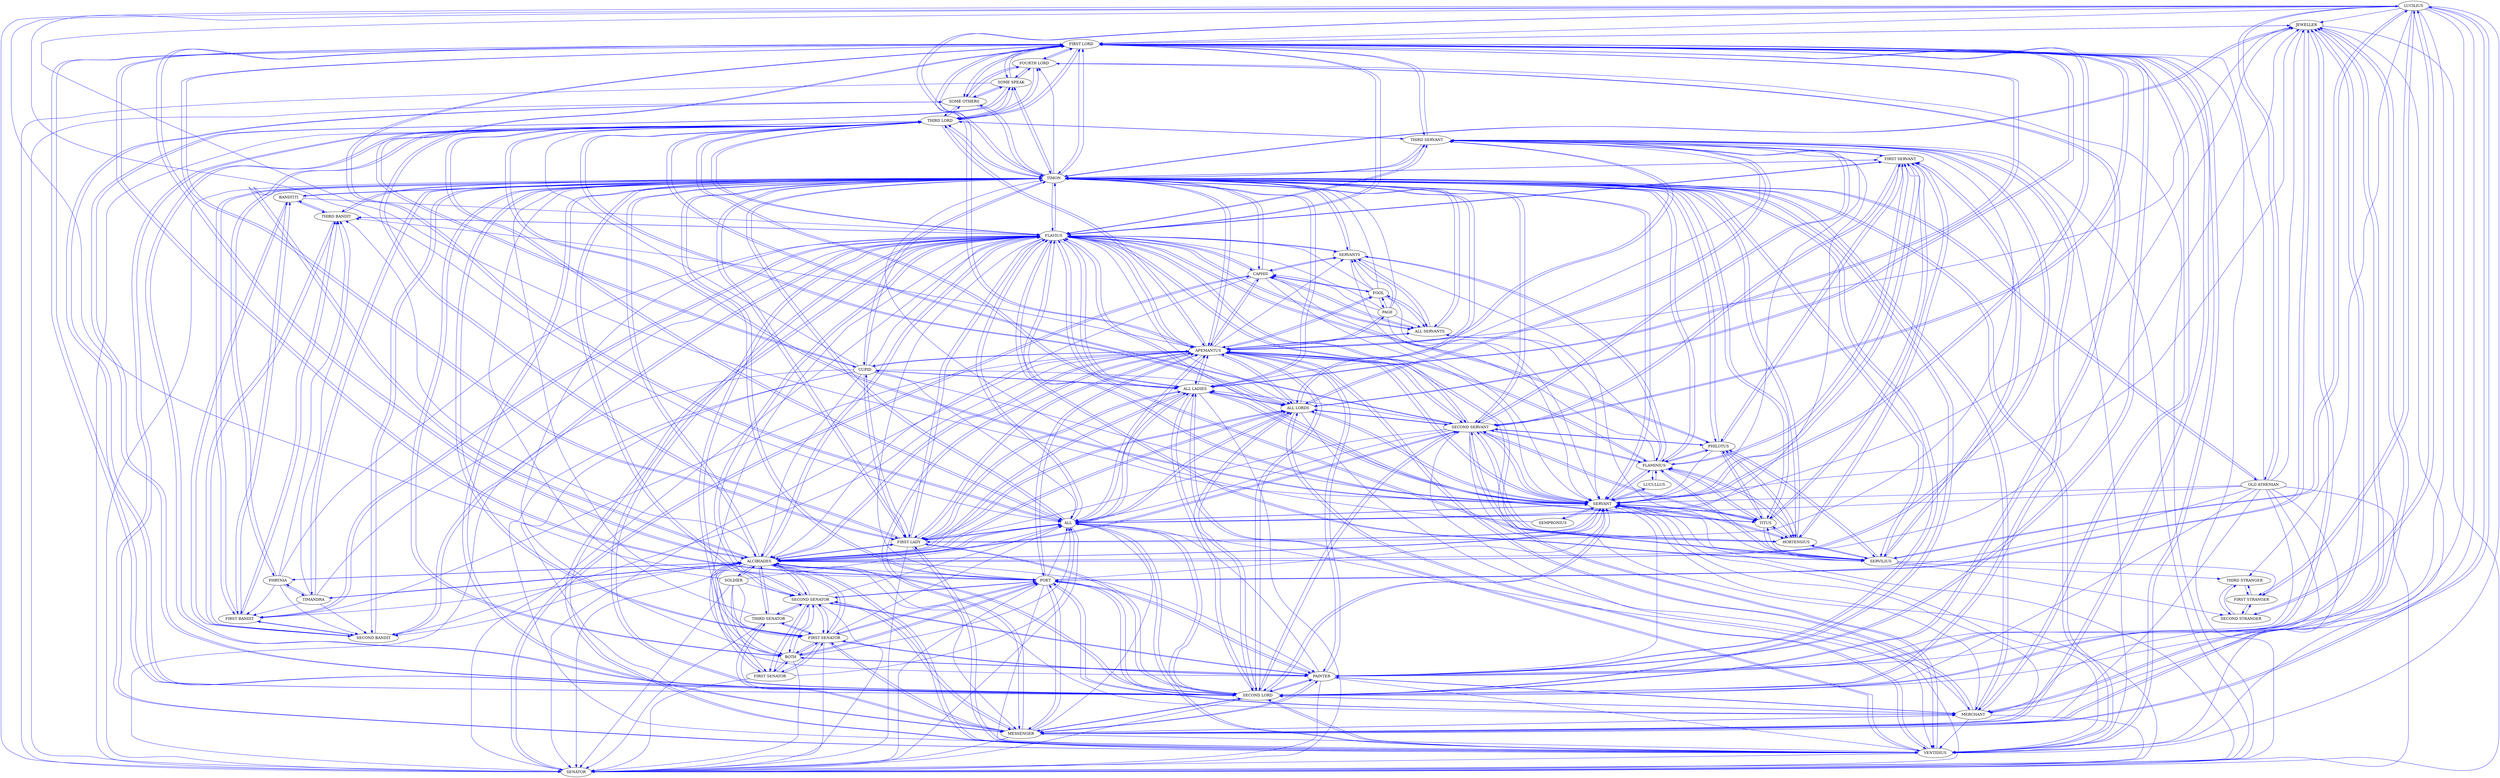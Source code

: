 strict digraph  {
	LUCILIUS -> JEWELLER	 [color=blue,
		weight=5];
	LUCILIUS -> "FIRST LORD"	 [color=blue,
		weight=5];
	LUCILIUS -> POET	 [color=blue,
		weight=5];
	LUCILIUS -> "FIRST STRANGER"	 [color=blue,
		weight=40];
	LUCILIUS -> "SECOND STRANGER"	 [color=blue,
		weight=40];
	LUCILIUS -> PAINTER	 [color=blue,
		weight=5];
	LUCILIUS -> ALL	 [color=blue,
		weight=5];
	LUCILIUS -> TIMON	 [color=blue,
		weight=5];
	LUCILIUS -> SERVANT	 [color=blue,
		weight=5];
	LUCILIUS -> "OLD ATHENIAN"	 [color=blue,
		weight=5];
	LUCILIUS -> MESSENGER	 [color=blue,
		weight=5];
	LUCILIUS -> SENATOR	 [color=blue,
		weight=5];
	LUCILIUS -> VENTIDIUS	 [color=blue,
		weight=5];
	LUCILIUS -> SERVILIUS	 [color=blue,
		weight=26];
	LUCILIUS -> MERCHANT	 [color=blue,
		weight=5];
	LUCILIUS -> "THIRD STRANGER"	 [color=blue,
		weight=40];
	LUCILIUS -> "SECOND LORD"	 [color=blue,
		weight=5];
	SOLDIER -> ALCIBIADES	 [color=blue,
		weight=5];
	SOLDIER -> "FIRST SENATOR"	 [color=blue,
		weight=5];
	SOLDIER -> "FIRST SENATOR "	 [color=blue,
		weight=5];
	SOLDIER -> ALL	 [color=blue,
		weight=5];
	SOLDIER -> TIMON	 [color=blue,
		weight=10];
	SOLDIER -> SENATOR	 [color=blue,
		weight=5];
	SOLDIER -> BOTH	 [color=blue,
		weight=5];
	SOLDIER -> "SECOND SENATOR"	 [color=blue,
		weight=5];
	ALCIBIADES -> SOLDIER	 [color=blue,
		weight=20];
	ALCIBIADES -> "FIRST LADY"	 [color=blue,
		weight=4];
	ALCIBIADES -> JEWELLER	 [color=blue,
		weight=2];
	ALCIBIADES -> "FIRST LORD"	 [color=blue,
		weight=6];
	ALCIBIADES -> POET	 [color=blue,
		weight=2];
	ALCIBIADES -> "ALL LORDS"	 [color=blue,
		weight=4];
	ALCIBIADES -> "FIRST SENATOR"	 [color=blue,
		weight=124];
	ALCIBIADES -> PAINTER	 [color=blue,
		weight=2];
	ALCIBIADES -> "SECOND BANDIT"	 [color=blue,
		weight=33];
	ALCIBIADES -> "FIRST SENATOR "	 [color=blue,
		weight=44];
	ALCIBIADES -> "FIRST BANDIT"	 [color=blue,
		weight=33];
	ALCIBIADES -> ALL	 [color=blue,
		weight=48];
	ALCIBIADES -> TIMON	 [color=blue,
		weight=39];
	ALCIBIADES -> FLAVIUS	 [color=blue,
		weight=36];
	ALCIBIADES -> SERVANT	 [color=blue,
		weight=3];
	ALCIBIADES -> MESSENGER	 [color=blue,
		weight=2];
	ALCIBIADES -> SENATOR	 [color=blue,
		weight=114];
	ALCIBIADES -> "THIRD BANDIT"	 [color=blue,
		weight=33];
	ALCIBIADES -> VENTIDIUS	 [color=blue,
		weight=6];
	ALCIBIADES -> "THIRD SENATOR"	 [color=blue,
		weight=80];
	ALCIBIADES -> TIMANDRA	 [color=blue,
		weight=33];
	ALCIBIADES -> BOTH	 [color=blue,
		weight=44];
	ALCIBIADES -> APEMANTUS	 [color=blue,
		weight=6];
	ALCIBIADES -> PHRYNIA	 [color=blue,
		weight=33];
	ALCIBIADES -> "ALL LADIES"	 [color=blue,
		weight=4];
	ALCIBIADES -> "SECOND SERVANT"	 [color=blue,
		weight=1];
	ALCIBIADES -> MERCHANT	 [color=blue,
		weight=2];
	ALCIBIADES -> "SECOND SENATOR"	 [color=blue,
		weight=124];
	ALCIBIADES -> "THIRD SERVANT"	 [color=blue,
		weight=1];
	ALCIBIADES -> "SECOND LORD"	 [color=blue,
		weight=6];
	ALCIBIADES -> "THIRD LORD"	 [color=blue,
		weight=4];
	"FIRST LADY" -> ALCIBIADES	 [color=blue,
		weight=1];
	"FIRST LADY" -> "FIRST LORD"	 [color=blue,
		weight=1];
	"FIRST LADY" -> "ALL LORDS"	 [color=blue,
		weight=1];
	"FIRST LADY" -> CUPID	 [color=blue,
		weight=1];
	"FIRST LADY" -> ALL	 [color=blue,
		weight=1];
	"FIRST LADY" -> TIMON	 [color=blue,
		weight=1];
	"FIRST LADY" -> FLAVIUS	 [color=blue,
		weight=1];
	"FIRST LADY" -> SERVANT	 [color=blue,
		weight=1];
	"FIRST LADY" -> SENATOR	 [color=blue,
		weight=1];
	"FIRST LADY" -> VENTIDIUS	 [color=blue,
		weight=1];
	"FIRST LADY" -> APEMANTUS	 [color=blue,
		weight=1];
	"FIRST LADY" -> "ALL LADIES"	 [color=blue,
		weight=1];
	"FIRST LADY" -> "SECOND LORD"	 [color=blue,
		weight=1];
	"FIRST LADY" -> "THIRD LORD"	 [color=blue,
		weight=1];
	JEWELLER -> "FIRST LORD"	 [color=blue,
		weight=8];
	JEWELLER -> POET	 [color=blue,
		weight=8];
	JEWELLER -> PAINTER	 [color=blue,
		weight=8];
	JEWELLER -> ALL	 [color=blue,
		weight=8];
	JEWELLER -> TIMON	 [color=blue,
		weight=6];
	JEWELLER -> SERVANT	 [color=blue,
		weight=6];
	JEWELLER -> MESSENGER	 [color=blue,
		weight=6];
	JEWELLER -> SENATOR	 [color=blue,
		weight=6];
	JEWELLER -> VENTIDIUS	 [color=blue,
		weight=6];
	JEWELLER -> MERCHANT	 [color=blue,
		weight=8];
	JEWELLER -> "SECOND LORD"	 [color=blue,
		weight=8];
	HORTENSIUS -> TITUS	 [color=blue,
		weight=20];
	HORTENSIUS -> FLAMINIUS	 [color=blue,
		weight=20];
	HORTENSIUS -> TIMON	 [color=blue,
		weight=20];
	HORTENSIUS -> FLAVIUS	 [color=blue,
		weight=6];
	HORTENSIUS -> SERVANT	 [color=blue,
		weight=20];
	HORTENSIUS -> PHILOTUS	 [color=blue,
		weight=16];
	HORTENSIUS -> "FIRST SERVANT"	 [color=blue,
		weight=20];
	HORTENSIUS -> "SECOND SERVANT"	 [color=blue,
		weight=20];
	HORTENSIUS -> SERVILIUS	 [color=blue,
		weight=6];
	"ALL SERVANTS" -> TIMON	 [color=blue,
		weight=6];
	"ALL SERVANTS" -> FLAVIUS	 [color=blue,
		weight=6];
	"ALL SERVANTS" -> SERVANT	 [color=blue,
		weight=6];
	"ALL SERVANTS" -> FOOL	 [color=blue,
		weight=6];
	"ALL SERVANTS" -> APEMANTUS	 [color=blue,
		weight=6];
	"ALL SERVANTS" -> CAPHIS	 [color=blue,
		weight=6];
	"ALL SERVANTS" -> SERVANTS	 [color=blue,
		weight=6];
	"FIRST LORD" -> ALCIBIADES	 [color=blue,
		weight=20];
	"FIRST LORD" -> "FIRST LADY"	 [color=blue,
		weight=11];
	"FIRST LORD" -> JEWELLER	 [color=blue,
		weight=9];
	"FIRST LORD" -> POET	 [color=blue,
		weight=9];
	"FIRST LORD" -> "SOME OTHERS"	 [color=blue,
		weight=23];
	"FIRST LORD" -> "ALL LORDS"	 [color=blue,
		weight=11];
	"FIRST LORD" -> PAINTER	 [color=blue,
		weight=9];
	"FIRST LORD" -> CUPID	 [color=blue,
		weight=1];
	"FIRST LORD" -> ALL	 [color=blue,
		weight=11];
	"FIRST LORD" -> TIMON	 [color=blue,
		weight=26];
	"FIRST LORD" -> FLAVIUS	 [color=blue,
		weight=8];
	"FIRST LORD" -> SERVANT	 [color=blue,
		weight=15];
	"FIRST LORD" -> MESSENGER	 [color=blue,
		weight=9];
	"FIRST LORD" -> SENATOR	 [color=blue,
		weight=43];
	"FIRST LORD" -> VENTIDIUS	 [color=blue,
		weight=20];
	"FIRST LORD" -> "SOME SPEAK"	 [color=blue,
		weight=23];
	"FIRST LORD" -> APEMANTUS	 [color=blue,
		weight=14];
	"FIRST LORD" -> "ALL LADIES"	 [color=blue,
		weight=11];
	"FIRST LORD" -> "SECOND SERVANT"	 [color=blue,
		weight=3];
	"FIRST LORD" -> MERCHANT	 [color=blue,
		weight=9];
	"FIRST LORD" -> "FOURTH LORD"	 [color=blue,
		weight=23];
	"FIRST LORD" -> "THIRD SERVANT"	 [color=blue,
		weight=3];
	"FIRST LORD" -> "SECOND LORD"	 [color=blue,
		weight=43];
	"FIRST LORD" -> "THIRD LORD"	 [color=blue,
		weight=34];
	POET -> JEWELLER	 [color=blue,
		weight=79];
	POET -> "FIRST LORD"	 [color=blue,
		weight=79];
	POET -> "FIRST SENATOR"	 [color=blue,
		weight=25];
	POET -> PAINTER	 [color=blue,
		weight=104];
	POET -> ALL	 [color=blue,
		weight=79];
	POET -> TIMON	 [color=blue,
		weight=31];
	POET -> SERVANT	 [color=blue,
		weight=6];
	POET -> MESSENGER	 [color=blue,
		weight=6];
	POET -> SENATOR	 [color=blue,
		weight=51];
	POET -> VENTIDIUS	 [color=blue,
		weight=6];
	POET -> BOTH	 [color=blue,
		weight=25];
	POET -> APEMANTUS	 [color=blue,
		weight=5];
	POET -> MERCHANT	 [color=blue,
		weight=79];
	POET -> "SECOND SENATOR"	 [color=blue,
		weight=25];
	POET -> "SECOND LORD"	 [color=blue,
		weight=79];
	"SOME OTHERS" -> "FIRST LORD"	 [color=blue,
		weight=1];
	"SOME OTHERS" -> TIMON	 [color=blue,
		weight=1];
	"SOME OTHERS" -> SENATOR	 [color=blue,
		weight=1];
	"SOME OTHERS" -> "SOME SPEAK"	 [color=blue,
		weight=1];
	"SOME OTHERS" -> "FOURTH LORD"	 [color=blue,
		weight=1];
	"SOME OTHERS" -> "SECOND LORD"	 [color=blue,
		weight=1];
	"SOME OTHERS" -> "THIRD LORD"	 [color=blue,
		weight=1];
	"ALL LORDS" -> ALCIBIADES	 [color=blue,
		weight=1];
	"ALL LORDS" -> "FIRST LADY"	 [color=blue,
		weight=1];
	"ALL LORDS" -> "FIRST LORD"	 [color=blue,
		weight=1];
	"ALL LORDS" -> ALL	 [color=blue,
		weight=1];
	"ALL LORDS" -> TIMON	 [color=blue,
		weight=1];
	"ALL LORDS" -> SERVANT	 [color=blue,
		weight=1];
	"ALL LORDS" -> SENATOR	 [color=blue,
		weight=1];
	"ALL LORDS" -> VENTIDIUS	 [color=blue,
		weight=1];
	"ALL LORDS" -> APEMANTUS	 [color=blue,
		weight=1];
	"ALL LORDS" -> "ALL LADIES"	 [color=blue,
		weight=1];
	"ALL LORDS" -> "SECOND SERVANT"	 [color=blue,
		weight=1];
	"ALL LORDS" -> "THIRD SERVANT"	 [color=blue,
		weight=1];
	"ALL LORDS" -> "SECOND LORD"	 [color=blue,
		weight=1];
	"ALL LORDS" -> "THIRD LORD"	 [color=blue,
		weight=1];
	LUCULLUS -> FLAMINIUS	 [color=blue,
		weight=33];
	LUCULLUS -> SERVANT	 [color=blue,
		weight=25];
	"FIRST SENATOR" -> ALCIBIADES	 [color=blue,
		weight=52];
	"FIRST SENATOR" -> POET	 [color=blue,
		weight=28];
	"FIRST SENATOR" -> PAINTER	 [color=blue,
		weight=28];
	"FIRST SENATOR" -> "FIRST SENATOR "	 [color=blue,
		weight=22];
	"FIRST SENATOR" -> ALL	 [color=blue,
		weight=22];
	"FIRST SENATOR" -> TIMON	 [color=blue,
		weight=28];
	"FIRST SENATOR" -> FLAVIUS	 [color=blue,
		weight=28];
	"FIRST SENATOR" -> MESSENGER	 [color=blue,
		weight=3];
	"FIRST SENATOR" -> SENATOR	 [color=blue,
		weight=86];
	"FIRST SENATOR" -> "THIRD SENATOR"	 [color=blue,
		weight=36];
	"FIRST SENATOR" -> BOTH	 [color=blue,
		weight=50];
	"FIRST SENATOR" -> "SECOND SENATOR"	 [color=blue,
		weight=86];
	"FIRST STRANGER" -> LUCILIUS	 [color=blue,
		weight=5];
	"FIRST STRANGER" -> "SECOND STRANGER"	 [color=blue,
		weight=31];
	"FIRST STRANGER" -> "THIRD STRANGER"	 [color=blue,
		weight=31];
	"SECOND STRANGER" -> LUCILIUS	 [color=blue,
		weight=5];
	"SECOND STRANGER" -> "FIRST STRANGER"	 [color=blue,
		weight=6];
	"SECOND STRANGER" -> "THIRD STRANGER"	 [color=blue,
		weight=6];
	PAINTER -> JEWELLER	 [color=blue,
		weight=31];
	PAINTER -> "FIRST LORD"	 [color=blue,
		weight=31];
	PAINTER -> POET	 [color=blue,
		weight=66];
	PAINTER -> "FIRST SENATOR"	 [color=blue,
		weight=35];
	PAINTER -> ALL	 [color=blue,
		weight=31];
	PAINTER -> TIMON	 [color=blue,
		weight=39];
	PAINTER -> SERVANT	 [color=blue,
		weight=4];
	PAINTER -> MESSENGER	 [color=blue,
		weight=4];
	PAINTER -> SENATOR	 [color=blue,
		weight=21];
	PAINTER -> VENTIDIUS	 [color=blue,
		weight=4];
	PAINTER -> BOTH	 [color=blue,
		weight=35];
	PAINTER -> APEMANTUS	 [color=blue,
		weight=1];
	PAINTER -> MERCHANT	 [color=blue,
		weight=31];
	PAINTER -> "SECOND SENATOR"	 [color=blue,
		weight=35];
	PAINTER -> "SECOND LORD"	 [color=blue,
		weight=31];
	"SECOND BANDIT" -> "FIRST BANDIT"	 [color=blue,
		weight=4];
	"SECOND BANDIT" -> TIMON	 [color=blue,
		weight=4];
	"SECOND BANDIT" -> FLAVIUS	 [color=blue,
		weight=4];
	"SECOND BANDIT" -> BANDITTI	 [color=blue,
		weight=4];
	"SECOND BANDIT" -> "THIRD BANDIT"	 [color=blue,
		weight=4];
	"FIRST SENATOR " -> ALCIBIADES	 [color=blue,
		weight=4];
	"FIRST SENATOR " -> "FIRST SENATOR"	 [color=blue,
		weight=4];
	"FIRST SENATOR " -> ALL	 [color=blue,
		weight=4];
	"FIRST SENATOR " -> SENATOR	 [color=blue,
		weight=4];
	"FIRST SENATOR " -> BOTH	 [color=blue,
		weight=4];
	"FIRST SENATOR " -> "SECOND SENATOR"	 [color=blue,
		weight=4];
	TITUS -> HORTENSIUS	 [color=blue,
		weight=19];
	TITUS -> FLAMINIUS	 [color=blue,
		weight=19];
	TITUS -> TIMON	 [color=blue,
		weight=19];
	TITUS -> FLAVIUS	 [color=blue,
		weight=8];
	TITUS -> SERVANT	 [color=blue,
		weight=19];
	TITUS -> PHILOTUS	 [color=blue,
		weight=17];
	TITUS -> "FIRST SERVANT"	 [color=blue,
		weight=19];
	TITUS -> "SECOND SERVANT"	 [color=blue,
		weight=19];
	TITUS -> SERVILIUS	 [color=blue,
		weight=5];
	"FIRST BANDIT" -> "SECOND BANDIT"	 [color=blue,
		weight=11];
	"FIRST BANDIT" -> TIMON	 [color=blue,
		weight=11];
	"FIRST BANDIT" -> FLAVIUS	 [color=blue,
		weight=11];
	"FIRST BANDIT" -> BANDITTI	 [color=blue,
		weight=11];
	"FIRST BANDIT" -> "THIRD BANDIT"	 [color=blue,
		weight=11];
	FLAMINIUS -> HORTENSIUS	 [color=blue,
		weight=5];
	FLAMINIUS -> "ALL SERVANTS"	 [color=blue,
		weight=1];
	FLAMINIUS -> LUCULLUS	 [color=blue,
		weight=11];
	FLAMINIUS -> TITUS	 [color=blue,
		weight=5];
	FLAMINIUS -> TIMON	 [color=blue,
		weight=6];
	FLAMINIUS -> FLAVIUS	 [color=blue,
		weight=4];
	FLAMINIUS -> SERVANT	 [color=blue,
		weight=15];
	FLAMINIUS -> PHILOTUS	 [color=blue,
		weight=5];
	FLAMINIUS -> "FIRST SERVANT"	 [color=blue,
		weight=5];
	FLAMINIUS -> CAPHIS	 [color=blue,
		weight=1];
	FLAMINIUS -> SERVANTS	 [color=blue,
		weight=1];
	FLAMINIUS -> "SECOND SERVANT"	 [color=blue,
		weight=5];
	FLAMINIUS -> SERVILIUS	 [color=blue,
		weight=2];
	CUPID -> ALCIBIADES	 [color=blue,
		weight=6];
	CUPID -> "FIRST LADY"	 [color=blue,
		weight=6];
	CUPID -> "FIRST LORD"	 [color=blue,
		weight=6];
	CUPID -> "ALL LORDS"	 [color=blue,
		weight=6];
	CUPID -> ALL	 [color=blue,
		weight=6];
	CUPID -> TIMON	 [color=blue,
		weight=6];
	CUPID -> FLAVIUS	 [color=blue,
		weight=6];
	CUPID -> SERVANT	 [color=blue,
		weight=6];
	CUPID -> SENATOR	 [color=blue,
		weight=6];
	CUPID -> VENTIDIUS	 [color=blue,
		weight=6];
	CUPID -> APEMANTUS	 [color=blue,
		weight=6];
	CUPID -> "ALL LADIES"	 [color=blue,
		weight=6];
	CUPID -> "SECOND LORD"	 [color=blue,
		weight=6];
	CUPID -> "THIRD LORD"	 [color=blue,
		weight=6];
	ALL -> ALCIBIADES	 [color=blue,
		weight=1];
	ALL -> "FIRST LADY"	 [color=blue,
		weight=1];
	ALL -> "FIRST LORD"	 [color=blue,
		weight=1];
	ALL -> "ALL LORDS"	 [color=blue,
		weight=1];
	ALL -> TIMON	 [color=blue,
		weight=1];
	ALL -> FLAVIUS	 [color=blue,
		weight=1];
	ALL -> SERVANT	 [color=blue,
		weight=1];
	ALL -> SENATOR	 [color=blue,
		weight=1];
	ALL -> VENTIDIUS	 [color=blue,
		weight=1];
	ALL -> APEMANTUS	 [color=blue,
		weight=1];
	ALL -> "ALL LADIES"	 [color=blue,
		weight=1];
	ALL -> "SECOND LORD"	 [color=blue,
		weight=1];
	ALL -> "THIRD LORD"	 [color=blue,
		weight=1];
	TIMON -> LUCILIUS	 [color=blue,
		weight=26];
	TIMON -> ALCIBIADES	 [color=blue,
		weight=224];
	TIMON -> "FIRST LADY"	 [color=blue,
		weight=105];
	TIMON -> JEWELLER	 [color=blue,
		weight=69];
	TIMON -> HORTENSIUS	 [color=blue,
		weight=15];
	TIMON -> "ALL SERVANTS"	 [color=blue,
		weight=79];
	TIMON -> "FIRST LORD"	 [color=blue,
		weight=227];
	TIMON -> POET	 [color=blue,
		weight=189];
	TIMON -> "SOME OTHERS"	 [color=blue,
		weight=53];
	TIMON -> "ALL LORDS"	 [color=blue,
		weight=105];
	TIMON -> "FIRST SENATOR"	 [color=blue,
		weight=120];
	TIMON -> PAINTER	 [color=blue,
		weight=189];
	TIMON -> "SECOND BANDIT"	 [color=blue,
		weight=332];
	TIMON -> TITUS	 [color=blue,
		weight=26];
	TIMON -> "FIRST BANDIT"	 [color=blue,
		weight=332];
	TIMON -> FLAMINIUS	 [color=blue,
		weight=59];
	TIMON -> CUPID	 [color=blue,
		weight=10];
	TIMON -> ALL	 [color=blue,
		weight=169];
	TIMON -> FLAVIUS	 [color=blue,
		weight=579];
	TIMON -> SERVANT	 [color=blue,
		weight=227];
	TIMON -> "OLD ATHENIAN"	 [color=blue,
		weight=15];
	TIMON -> BANDITTI	 [color=blue,
		weight=34];
	TIMON -> MESSENGER	 [color=blue,
		weight=69];
	TIMON -> SENATOR	 [color=blue,
		weight=291];
	TIMON -> "THIRD BANDIT"	 [color=blue,
		weight=332];
	TIMON -> VENTIDIUS	 [color=blue,
		weight=174];
	TIMON -> TIMANDRA	 [color=blue,
		weight=102];
	TIMON -> PHILOTUS	 [color=blue,
		weight=26];
	TIMON -> BOTH	 [color=blue,
		weight=120];
	TIMON -> "FIRST SERVANT"	 [color=blue,
		weight=26];
	TIMON -> "SOME SPEAK"	 [color=blue,
		weight=53];
	TIMON -> APEMANTUS	 [color=blue,
		weight=256];
	TIMON -> PHRYNIA	 [color=blue,
		weight=102];
	TIMON -> "ALL LADIES"	 [color=blue,
		weight=105];
	TIMON -> CAPHIS	 [color=blue,
		weight=79];
	TIMON -> SERVANTS	 [color=blue,
		weight=79];
	TIMON -> "SECOND SERVANT"	 [color=blue,
		weight=58];
	TIMON -> SERVILIUS	 [color=blue,
		weight=59];
	TIMON -> MERCHANT	 [color=blue,
		weight=69];
	TIMON -> "SECOND SENATOR"	 [color=blue,
		weight=120];
	TIMON -> "FOURTH LORD"	 [color=blue,
		weight=53];
	TIMON -> "THIRD SERVANT"	 [color=blue,
		weight=30];
	TIMON -> "SECOND LORD"	 [color=blue,
		weight=227];
	TIMON -> "THIRD LORD"	 [color=blue,
		weight=158];
	FLAVIUS -> ALCIBIADES	 [color=blue,
		weight=25];
	FLAVIUS -> "FIRST LADY"	 [color=blue,
		weight=25];
	FLAVIUS -> HORTENSIUS	 [color=blue,
		weight=17];
	FLAVIUS -> "ALL SERVANTS"	 [color=blue,
		weight=79];
	FLAVIUS -> "FIRST LORD"	 [color=blue,
		weight=25];
	FLAVIUS -> POET	 [color=blue,
		weight=11];
	FLAVIUS -> "ALL LORDS"	 [color=blue,
		weight=25];
	FLAVIUS -> "FIRST SENATOR"	 [color=blue,
		weight=11];
	FLAVIUS -> PAINTER	 [color=blue,
		weight=11];
	FLAVIUS -> "SECOND BANDIT"	 [color=blue,
		weight=85];
	FLAVIUS -> TITUS	 [color=blue,
		weight=24];
	FLAVIUS -> "FIRST BANDIT"	 [color=blue,
		weight=85];
	FLAVIUS -> FLAMINIUS	 [color=blue,
		weight=43];
	FLAVIUS -> ALL	 [color=blue,
		weight=25];
	FLAVIUS -> TIMON	 [color=blue,
		weight=215];
	FLAVIUS -> SERVANT	 [color=blue,
		weight=149];
	FLAVIUS -> SENATOR	 [color=blue,
		weight=36];
	FLAVIUS -> "THIRD BANDIT"	 [color=blue,
		weight=85];
	FLAVIUS -> VENTIDIUS	 [color=blue,
		weight=25];
	FLAVIUS -> PHILOTUS	 [color=blue,
		weight=24];
	FLAVIUS -> BOTH	 [color=blue,
		weight=11];
	FLAVIUS -> "FIRST SERVANT"	 [color=blue,
		weight=57];
	FLAVIUS -> APEMANTUS	 [color=blue,
		weight=25];
	FLAVIUS -> "ALL LADIES"	 [color=blue,
		weight=25];
	FLAVIUS -> CAPHIS	 [color=blue,
		weight=70];
	FLAVIUS -> SERVANTS	 [color=blue,
		weight=79];
	FLAVIUS -> "SECOND SERVANT"	 [color=blue,
		weight=72];
	FLAVIUS -> SERVILIUS	 [color=blue,
		weight=26];
	FLAVIUS -> "SECOND SENATOR"	 [color=blue,
		weight=11];
	FLAVIUS -> "THIRD SERVANT"	 [color=blue,
		weight=48];
	FLAVIUS -> "SECOND LORD"	 [color=blue,
		weight=25];
	FLAVIUS -> "THIRD LORD"	 [color=blue,
		weight=25];
	SERVANT -> ALCIBIADES	 [color=blue,
		weight=7];
	SERVANT -> "FIRST LADY"	 [color=blue,
		weight=7];
	SERVANT -> HORTENSIUS	 [color=blue,
		weight=1];
	SERVANT -> "FIRST LORD"	 [color=blue,
		weight=7];
	SERVANT -> "ALL LORDS"	 [color=blue,
		weight=7];
	SERVANT -> LUCULLUS	 [color=blue,
		weight=2];
	SERVANT -> TITUS	 [color=blue,
		weight=1];
	SERVANT -> FLAMINIUS	 [color=blue,
		weight=4];
	SERVANT -> ALL	 [color=blue,
		weight=7];
	SERVANT -> TIMON	 [color=blue,
		weight=27];
	SERVANT -> FLAVIUS	 [color=blue,
		weight=7];
	SERVANT -> SEMPRONIUS	 [color=blue,
		weight=3];
	SERVANT -> SENATOR	 [color=blue,
		weight=7];
	SERVANT -> VENTIDIUS	 [color=blue,
		weight=7];
	SERVANT -> "FIRST SERVANT"	 [color=blue,
		weight=1];
	SERVANT -> APEMANTUS	 [color=blue,
		weight=7];
	SERVANT -> "ALL LADIES"	 [color=blue,
		weight=7];
	SERVANT -> "SECOND SERVANT"	 [color=blue,
		weight=1];
	SERVANT -> "SECOND LORD"	 [color=blue,
		weight=7];
	SERVANT -> "THIRD LORD"	 [color=blue,
		weight=7];
	"OLD ATHENIAN" -> LUCILIUS	 [color=blue,
		weight=29];
	"OLD ATHENIAN" -> JEWELLER	 [color=blue,
		weight=29];
	"OLD ATHENIAN" -> "FIRST LORD"	 [color=blue,
		weight=29];
	"OLD ATHENIAN" -> POET	 [color=blue,
		weight=29];
	"OLD ATHENIAN" -> PAINTER	 [color=blue,
		weight=29];
	"OLD ATHENIAN" -> ALL	 [color=blue,
		weight=29];
	"OLD ATHENIAN" -> TIMON	 [color=blue,
		weight=29];
	"OLD ATHENIAN" -> SERVANT	 [color=blue,
		weight=29];
	"OLD ATHENIAN" -> MESSENGER	 [color=blue,
		weight=29];
	"OLD ATHENIAN" -> SENATOR	 [color=blue,
		weight=29];
	"OLD ATHENIAN" -> VENTIDIUS	 [color=blue,
		weight=29];
	"OLD ATHENIAN" -> MERCHANT	 [color=blue,
		weight=29];
	"OLD ATHENIAN" -> "SECOND LORD"	 [color=blue,
		weight=29];
	SEMPRONIUS -> TIMON	 [color=blue,
		weight=27];
	SEMPRONIUS -> SERVANT	 [color=blue,
		weight=27];
	BANDITTI -> "SECOND BANDIT"	 [color=blue,
		weight=4];
	BANDITTI -> "FIRST BANDIT"	 [color=blue,
		weight=4];
	BANDITTI -> TIMON	 [color=blue,
		weight=4];
	BANDITTI -> FLAVIUS	 [color=blue,
		weight=4];
	BANDITTI -> "THIRD BANDIT"	 [color=blue,
		weight=4];
	FOOL -> "ALL SERVANTS"	 [color=blue,
		weight=24];
	FOOL -> TIMON	 [color=blue,
		weight=24];
	FOOL -> FLAVIUS	 [color=blue,
		weight=24];
	FOOL -> SERVANT	 [color=blue,
		weight=24];
	FOOL -> PAGE	 [color=blue,
		weight=1];
	FOOL -> APEMANTUS	 [color=blue,
		weight=24];
	FOOL -> CAPHIS	 [color=blue,
		weight=24];
	FOOL -> SERVANTS	 [color=blue,
		weight=24];
	MESSENGER -> LUCILIUS	 [color=blue,
		weight=7];
	MESSENGER -> JEWELLER	 [color=blue,
		weight=9];
	MESSENGER -> "FIRST LORD"	 [color=blue,
		weight=9];
	MESSENGER -> POET	 [color=blue,
		weight=9];
	MESSENGER -> "FIRST SENATOR"	 [color=blue,
		weight=11];
	MESSENGER -> PAINTER	 [color=blue,
		weight=9];
	MESSENGER -> ALL	 [color=blue,
		weight=9];
	MESSENGER -> TIMON	 [color=blue,
		weight=9];
	MESSENGER -> SERVANT	 [color=blue,
		weight=9];
	MESSENGER -> SENATOR	 [color=blue,
		weight=20];
	MESSENGER -> VENTIDIUS	 [color=blue,
		weight=9];
	MESSENGER -> "THIRD SENATOR"	 [color=blue,
		weight=11];
	MESSENGER -> APEMANTUS	 [color=blue,
		weight=2];
	MESSENGER -> MERCHANT	 [color=blue,
		weight=9];
	MESSENGER -> "SECOND SENATOR"	 [color=blue,
		weight=11];
	MESSENGER -> "SECOND LORD"	 [color=blue,
		weight=9];
	SENATOR -> CAPHIS	 [color=blue,
		weight=21];
	"THIRD BANDIT" -> "SECOND BANDIT"	 [color=blue,
		weight=6];
	"THIRD BANDIT" -> "FIRST BANDIT"	 [color=blue,
		weight=6];
	"THIRD BANDIT" -> TIMON	 [color=blue,
		weight=6];
	"THIRD BANDIT" -> FLAVIUS	 [color=blue,
		weight=6];
	"THIRD BANDIT" -> BANDITTI	 [color=blue,
		weight=6];
	VENTIDIUS -> ALCIBIADES	 [color=blue,
		weight=9];
	VENTIDIUS -> "FIRST LADY"	 [color=blue,
		weight=9];
	VENTIDIUS -> "FIRST LORD"	 [color=blue,
		weight=9];
	VENTIDIUS -> "ALL LORDS"	 [color=blue,
		weight=9];
	VENTIDIUS -> ALL	 [color=blue,
		weight=9];
	VENTIDIUS -> TIMON	 [color=blue,
		weight=9];
	VENTIDIUS -> FLAVIUS	 [color=blue,
		weight=9];
	VENTIDIUS -> SENATOR	 [color=blue,
		weight=9];
	VENTIDIUS -> APEMANTUS	 [color=blue,
		weight=9];
	VENTIDIUS -> "ALL LADIES"	 [color=blue,
		weight=9];
	VENTIDIUS -> "SECOND LORD"	 [color=blue,
		weight=9];
	VENTIDIUS -> "THIRD LORD"	 [color=blue,
		weight=9];
	"THIRD SENATOR" -> ALCIBIADES	 [color=blue,
		weight=1];
	"THIRD SENATOR" -> "FIRST SENATOR"	 [color=blue,
		weight=5];
	"THIRD SENATOR" -> TIMON	 [color=blue,
		weight=4];
	"THIRD SENATOR" -> MESSENGER	 [color=blue,
		weight=4];
	"THIRD SENATOR" -> SENATOR	 [color=blue,
		weight=5];
	"THIRD SENATOR" -> "SECOND SENATOR"	 [color=blue,
		weight=5];
	PAGE -> "ALL SERVANTS"	 [color=blue,
		weight=7];
	PAGE -> TIMON	 [color=blue,
		weight=7];
	PAGE -> FLAVIUS	 [color=blue,
		weight=7];
	PAGE -> SERVANT	 [color=blue,
		weight=7];
	PAGE -> FOOL	 [color=blue,
		weight=7];
	PAGE -> APEMANTUS	 [color=blue,
		weight=7];
	PAGE -> CAPHIS	 [color=blue,
		weight=7];
	PAGE -> SERVANTS	 [color=blue,
		weight=7];
	TIMANDRA -> ALCIBIADES	 [color=blue,
		weight=8];
	TIMANDRA -> "SECOND BANDIT"	 [color=blue,
		weight=8];
	TIMANDRA -> "FIRST BANDIT"	 [color=blue,
		weight=8];
	TIMANDRA -> TIMON	 [color=blue,
		weight=8];
	TIMANDRA -> FLAVIUS	 [color=blue,
		weight=8];
	TIMANDRA -> "THIRD BANDIT"	 [color=blue,
		weight=8];
	TIMANDRA -> PHRYNIA	 [color=blue,
		weight=8];
	PHILOTUS -> HORTENSIUS	 [color=blue,
		weight=16];
	PHILOTUS -> TITUS	 [color=blue,
		weight=16];
	PHILOTUS -> FLAMINIUS	 [color=blue,
		weight=16];
	PHILOTUS -> TIMON	 [color=blue,
		weight=16];
	PHILOTUS -> FLAVIUS	 [color=blue,
		weight=1];
	PHILOTUS -> SERVANT	 [color=blue,
		weight=16];
	PHILOTUS -> "FIRST SERVANT"	 [color=blue,
		weight=16];
	PHILOTUS -> "SECOND SERVANT"	 [color=blue,
		weight=16];
	PHILOTUS -> SERVILIUS	 [color=blue,
		weight=1];
	BOTH -> ALCIBIADES	 [color=blue,
		weight=1];
	BOTH -> POET	 [color=blue,
		weight=7];
	BOTH -> "FIRST SENATOR"	 [color=blue,
		weight=8];
	BOTH -> PAINTER	 [color=blue,
		weight=7];
	BOTH -> "FIRST SENATOR "	 [color=blue,
		weight=1];
	BOTH -> ALL	 [color=blue,
		weight=1];
	BOTH -> TIMON	 [color=blue,
		weight=7];
	BOTH -> SENATOR	 [color=blue,
		weight=1];
	BOTH -> "SECOND SENATOR"	 [color=blue,
		weight=8];
	"FIRST SERVANT" -> HORTENSIUS	 [color=blue,
		weight=12];
	"FIRST SERVANT" -> TITUS	 [color=blue,
		weight=12];
	"FIRST SERVANT" -> FLAMINIUS	 [color=blue,
		weight=12];
	"FIRST SERVANT" -> TIMON	 [color=blue,
		weight=12];
	"FIRST SERVANT" -> FLAVIUS	 [color=blue,
		weight=10];
	"FIRST SERVANT" -> SERVANT	 [color=blue,
		weight=18];
	"FIRST SERVANT" -> PHILOTUS	 [color=blue,
		weight=11];
	"FIRST SERVANT" -> "SECOND SERVANT"	 [color=blue,
		weight=18];
	"FIRST SERVANT" -> SERVILIUS	 [color=blue,
		weight=2];
	"FIRST SERVANT" -> "THIRD SERVANT"	 [color=blue,
		weight=6];
	"SOME SPEAK" -> "FIRST LORD"	 [color=blue,
		weight=1];
	"SOME SPEAK" -> "SOME OTHERS"	 [color=blue,
		weight=1];
	"SOME SPEAK" -> TIMON	 [color=blue,
		weight=1];
	"SOME SPEAK" -> SENATOR	 [color=blue,
		weight=1];
	"SOME SPEAK" -> "FOURTH LORD"	 [color=blue,
		weight=1];
	"SOME SPEAK" -> "SECOND LORD"	 [color=blue,
		weight=1];
	"SOME SPEAK" -> "THIRD LORD"	 [color=blue,
		weight=1];
	APEMANTUS -> ALCIBIADES	 [color=blue,
		weight=92];
	APEMANTUS -> "FIRST LADY"	 [color=blue,
		weight=77];
	APEMANTUS -> JEWELLER	 [color=blue,
		weight=48];
	APEMANTUS -> "ALL SERVANTS"	 [color=blue,
		weight=29];
	APEMANTUS -> "FIRST LORD"	 [color=blue,
		weight=125];
	APEMANTUS -> POET	 [color=blue,
		weight=48];
	APEMANTUS -> "ALL LORDS"	 [color=blue,
		weight=77];
	APEMANTUS -> PAINTER	 [color=blue,
		weight=48];
	APEMANTUS -> "SECOND BANDIT"	 [color=blue,
		weight=93];
	APEMANTUS -> "FIRST BANDIT"	 [color=blue,
		weight=93];
	APEMANTUS -> CUPID	 [color=blue,
		weight=16];
	APEMANTUS -> ALL	 [color=blue,
		weight=99];
	APEMANTUS -> TIMON	 [color=blue,
		weight=242];
	APEMANTUS -> FLAVIUS	 [color=blue,
		weight=182];
	APEMANTUS -> SERVANT	 [color=blue,
		weight=110];
	APEMANTUS -> FOOL	 [color=blue,
		weight=29];
	APEMANTUS -> MESSENGER	 [color=blue,
		weight=48];
	APEMANTUS -> SENATOR	 [color=blue,
		weight=125];
	APEMANTUS -> "THIRD BANDIT"	 [color=blue,
		weight=93];
	APEMANTUS -> VENTIDIUS	 [color=blue,
		weight=125];
	APEMANTUS -> PAGE	 [color=blue,
		weight=7];
	APEMANTUS -> "ALL LADIES"	 [color=blue,
		weight=77];
	APEMANTUS -> CAPHIS	 [color=blue,
		weight=29];
	APEMANTUS -> SERVANTS	 [color=blue,
		weight=29];
	APEMANTUS -> "SECOND SERVANT"	 [color=blue,
		weight=17];
	APEMANTUS -> MERCHANT	 [color=blue,
		weight=48];
	APEMANTUS -> "THIRD SERVANT"	 [color=blue,
		weight=17];
	APEMANTUS -> "SECOND LORD"	 [color=blue,
		weight=125];
	APEMANTUS -> "THIRD LORD"	 [color=blue,
		weight=77];
	PHRYNIA -> ALCIBIADES	 [color=blue,
		weight=1];
	PHRYNIA -> "SECOND BANDIT"	 [color=blue,
		weight=1];
	PHRYNIA -> "FIRST BANDIT"	 [color=blue,
		weight=1];
	PHRYNIA -> TIMON	 [color=blue,
		weight=1];
	PHRYNIA -> FLAVIUS	 [color=blue,
		weight=1];
	PHRYNIA -> "THIRD BANDIT"	 [color=blue,
		weight=1];
	PHRYNIA -> TIMANDRA	 [color=blue,
		weight=1];
	"ALL LADIES" -> ALCIBIADES	 [color=blue,
		weight=1];
	"ALL LADIES" -> "FIRST LADY"	 [color=blue,
		weight=1];
	"ALL LADIES" -> "FIRST LORD"	 [color=blue,
		weight=1];
	"ALL LADIES" -> "ALL LORDS"	 [color=blue,
		weight=1];
	"ALL LADIES" -> CUPID	 [color=blue,
		weight=1];
	"ALL LADIES" -> ALL	 [color=blue,
		weight=1];
	"ALL LADIES" -> TIMON	 [color=blue,
		weight=1];
	"ALL LADIES" -> FLAVIUS	 [color=blue,
		weight=1];
	"ALL LADIES" -> SERVANT	 [color=blue,
		weight=1];
	"ALL LADIES" -> SENATOR	 [color=blue,
		weight=1];
	"ALL LADIES" -> VENTIDIUS	 [color=blue,
		weight=1];
	"ALL LADIES" -> APEMANTUS	 [color=blue,
		weight=1];
	"ALL LADIES" -> "SECOND LORD"	 [color=blue,
		weight=1];
	"ALL LADIES" -> "THIRD LORD"	 [color=blue,
		weight=1];
	CAPHIS -> ALCIBIADES	 [color=blue,
		weight=13];
	CAPHIS -> "ALL SERVANTS"	 [color=blue,
		weight=27];
	CAPHIS -> TIMON	 [color=blue,
		weight=19];
	CAPHIS -> FLAVIUS	 [color=blue,
		weight=27];
	CAPHIS -> SERVANT	 [color=blue,
		weight=27];
	CAPHIS -> FOOL	 [color=blue,
		weight=6];
	CAPHIS -> SENATOR	 [color=blue,
		weight=3];
	CAPHIS -> APEMANTUS	 [color=blue,
		weight=6];
	CAPHIS -> SERVANTS	 [color=blue,
		weight=27];
	SERVANTS -> "ALL SERVANTS"	 [color=blue,
		weight=1];
	SERVANTS -> FLAMINIUS	 [color=blue,
		weight=1];
	SERVANTS -> TIMON	 [color=blue,
		weight=1];
	SERVANTS -> FLAVIUS	 [color=blue,
		weight=1];
	SERVANTS -> SERVANT	 [color=blue,
		weight=1];
	SERVANTS -> CAPHIS	 [color=blue,
		weight=1];
	SERVANTS -> SERVILIUS	 [color=blue,
		weight=1];
	"SECOND SERVANT" -> ALCIBIADES	 [color=blue,
		weight=3];
	"SECOND SERVANT" -> "FIRST LADY"	 [color=blue,
		weight=3];
	"SECOND SERVANT" -> HORTENSIUS	 [color=blue,
		weight=6];
	"SECOND SERVANT" -> "FIRST LORD"	 [color=blue,
		weight=3];
	"SECOND SERVANT" -> "ALL LORDS"	 [color=blue,
		weight=3];
	"SECOND SERVANT" -> TITUS	 [color=blue,
		weight=6];
	"SECOND SERVANT" -> FLAMINIUS	 [color=blue,
		weight=6];
	"SECOND SERVANT" -> ALL	 [color=blue,
		weight=3];
	"SECOND SERVANT" -> TIMON	 [color=blue,
		weight=9];
	"SECOND SERVANT" -> FLAVIUS	 [color=blue,
		weight=17];
	"SECOND SERVANT" -> SERVANT	 [color=blue,
		weight=17];
	"SECOND SERVANT" -> SENATOR	 [color=blue,
		weight=3];
	"SECOND SERVANT" -> VENTIDIUS	 [color=blue,
		weight=3];
	"SECOND SERVANT" -> PHILOTUS	 [color=blue,
		weight=6];
	"SECOND SERVANT" -> "FIRST SERVANT"	 [color=blue,
		weight=14];
	"SECOND SERVANT" -> APEMANTUS	 [color=blue,
		weight=3];
	"SECOND SERVANT" -> "ALL LADIES"	 [color=blue,
		weight=3];
	"SECOND SERVANT" -> SERVILIUS	 [color=blue,
		weight=1];
	"SECOND SERVANT" -> "THIRD SERVANT"	 [color=blue,
		weight=8];
	"SECOND SERVANT" -> "SECOND LORD"	 [color=blue,
		weight=3];
	"SECOND SERVANT" -> "THIRD LORD"	 [color=blue,
		weight=3];
	SERVILIUS -> LUCILIUS	 [color=blue,
		weight=11];
	SERVILIUS -> HORTENSIUS	 [color=blue,
		weight=10];
	SERVILIUS -> "FIRST STRANGER"	 [color=blue,
		weight=11];
	SERVILIUS -> "SECOND STRANGER"	 [color=blue,
		weight=11];
	SERVILIUS -> TITUS	 [color=blue,
		weight=10];
	SERVILIUS -> FLAMINIUS	 [color=blue,
		weight=10];
	SERVILIUS -> TIMON	 [color=blue,
		weight=10];
	SERVILIUS -> FLAVIUS	 [color=blue,
		weight=10];
	SERVILIUS -> SERVANT	 [color=blue,
		weight=10];
	SERVILIUS -> PHILOTUS	 [color=blue,
		weight=10];
	SERVILIUS -> "FIRST SERVANT"	 [color=blue,
		weight=10];
	SERVILIUS -> "SECOND SERVANT"	 [color=blue,
		weight=10];
	SERVILIUS -> "THIRD STRANGER"	 [color=blue,
		weight=11];
	MERCHANT -> JEWELLER	 [color=blue,
		weight=13];
	MERCHANT -> "FIRST LORD"	 [color=blue,
		weight=13];
	MERCHANT -> POET	 [color=blue,
		weight=13];
	MERCHANT -> PAINTER	 [color=blue,
		weight=13];
	MERCHANT -> ALL	 [color=blue,
		weight=13];
	MERCHANT -> TIMON	 [color=blue,
		weight=5];
	MERCHANT -> SERVANT	 [color=blue,
		weight=5];
	MERCHANT -> MESSENGER	 [color=blue,
		weight=5];
	MERCHANT -> SENATOR	 [color=blue,
		weight=5];
	MERCHANT -> VENTIDIUS	 [color=blue,
		weight=5];
	MERCHANT -> APEMANTUS	 [color=blue,
		weight=3];
	MERCHANT -> "SECOND LORD"	 [color=blue,
		weight=13];
	"SECOND SENATOR" -> ALCIBIADES	 [color=blue,
		weight=34];
	"SECOND SENATOR" -> POET	 [color=blue,
		weight=26];
	"SECOND SENATOR" -> "FIRST SENATOR"	 [color=blue,
		weight=62];
	"SECOND SENATOR" -> PAINTER	 [color=blue,
		weight=26];
	"SECOND SENATOR" -> "FIRST SENATOR "	 [color=blue,
		weight=24];
	"SECOND SENATOR" -> ALL	 [color=blue,
		weight=24];
	"SECOND SENATOR" -> TIMON	 [color=blue,
		weight=26];
	"SECOND SENATOR" -> FLAVIUS	 [color=blue,
		weight=26];
	"SECOND SENATOR" -> MESSENGER	 [color=blue,
		weight=1];
	"SECOND SENATOR" -> SENATOR	 [color=blue,
		weight=62];
	"SECOND SENATOR" -> "THIRD SENATOR"	 [color=blue,
		weight=12];
	"SECOND SENATOR" -> BOTH	 [color=blue,
		weight=50];
	"FOURTH LORD" -> "FIRST LORD"	 [color=blue,
		weight=3];
	"FOURTH LORD" -> "SOME OTHERS"	 [color=blue,
		weight=3];
	"FOURTH LORD" -> SENATOR	 [color=blue,
		weight=3];
	"FOURTH LORD" -> "SOME SPEAK"	 [color=blue,
		weight=3];
	"FOURTH LORD" -> "SECOND LORD"	 [color=blue,
		weight=3];
	"FOURTH LORD" -> "THIRD LORD"	 [color=blue,
		weight=3];
	"THIRD SERVANT" -> ALCIBIADES	 [color=blue,
		weight=4];
	"THIRD SERVANT" -> "FIRST LADY"	 [color=blue,
		weight=4];
	"THIRD SERVANT" -> "FIRST LORD"	 [color=blue,
		weight=4];
	"THIRD SERVANT" -> "ALL LORDS"	 [color=blue,
		weight=4];
	"THIRD SERVANT" -> ALL	 [color=blue,
		weight=4];
	"THIRD SERVANT" -> TIMON	 [color=blue,
		weight=4];
	"THIRD SERVANT" -> FLAVIUS	 [color=blue,
		weight=10];
	"THIRD SERVANT" -> SERVANT	 [color=blue,
		weight=10];
	"THIRD SERVANT" -> SENATOR	 [color=blue,
		weight=4];
	"THIRD SERVANT" -> VENTIDIUS	 [color=blue,
		weight=4];
	"THIRD SERVANT" -> "FIRST SERVANT"	 [color=blue,
		weight=6];
	"THIRD SERVANT" -> APEMANTUS	 [color=blue,
		weight=4];
	"THIRD SERVANT" -> "ALL LADIES"	 [color=blue,
		weight=4];
	"THIRD SERVANT" -> "SECOND SERVANT"	 [color=blue,
		weight=10];
	"THIRD SERVANT" -> "SECOND LORD"	 [color=blue,
		weight=4];
	"THIRD SERVANT" -> "THIRD LORD"	 [color=blue,
		weight=4];
	"THIRD STRANGER" -> "FIRST STRANGER"	 [color=blue,
		weight=1];
	"THIRD STRANGER" -> "SECOND STRANGER"	 [color=blue,
		weight=1];
	"SECOND LORD" -> ALCIBIADES	 [color=blue,
		weight=17];
	"SECOND LORD" -> "FIRST LADY"	 [color=blue,
		weight=7];
	"SECOND LORD" -> JEWELLER	 [color=blue,
		weight=10];
	"SECOND LORD" -> "FIRST LORD"	 [color=blue,
		weight=43];
	"SECOND LORD" -> POET	 [color=blue,
		weight=10];
	"SECOND LORD" -> "SOME OTHERS"	 [color=blue,
		weight=26];
	"SECOND LORD" -> "ALL LORDS"	 [color=blue,
		weight=7];
	"SECOND LORD" -> PAINTER	 [color=blue,
		weight=10];
	"SECOND LORD" -> ALL	 [color=blue,
		weight=7];
	"SECOND LORD" -> TIMON	 [color=blue,
		weight=29];
	"SECOND LORD" -> FLAVIUS	 [color=blue,
		weight=4];
	"SECOND LORD" -> SERVANT	 [color=blue,
		weight=14];
	"SECOND LORD" -> MESSENGER	 [color=blue,
		weight=10];
	"SECOND LORD" -> SENATOR	 [color=blue,
		weight=43];
	"SECOND LORD" -> VENTIDIUS	 [color=blue,
		weight=17];
	"SECOND LORD" -> "SOME SPEAK"	 [color=blue,
		weight=26];
	"SECOND LORD" -> APEMANTUS	 [color=blue,
		weight=11];
	"SECOND LORD" -> "ALL LADIES"	 [color=blue,
		weight=7];
	"SECOND LORD" -> "SECOND SERVANT"	 [color=blue,
		weight=3];
	"SECOND LORD" -> MERCHANT	 [color=blue,
		weight=10];
	"SECOND LORD" -> "FOURTH LORD"	 [color=blue,
		weight=26];
	"SECOND LORD" -> "THIRD SERVANT"	 [color=blue,
		weight=3];
	"SECOND LORD" -> "THIRD LORD"	 [color=blue,
		weight=33];
	"THIRD LORD" -> ALCIBIADES	 [color=blue,
		weight=2];
	"THIRD LORD" -> "FIRST LADY"	 [color=blue,
		weight=2];
	"THIRD LORD" -> "FIRST LORD"	 [color=blue,
		weight=12];
	"THIRD LORD" -> "SOME OTHERS"	 [color=blue,
		weight=10];
	"THIRD LORD" -> "ALL LORDS"	 [color=blue,
		weight=2];
	"THIRD LORD" -> ALL	 [color=blue,
		weight=2];
	"THIRD LORD" -> TIMON	 [color=blue,
		weight=9];
	"THIRD LORD" -> FLAVIUS	 [color=blue,
		weight=1];
	"THIRD LORD" -> SERVANT	 [color=blue,
		weight=1];
	"THIRD LORD" -> SENATOR	 [color=blue,
		weight=12];
	"THIRD LORD" -> VENTIDIUS	 [color=blue,
		weight=2];
	"THIRD LORD" -> "SOME SPEAK"	 [color=blue,
		weight=10];
	"THIRD LORD" -> APEMANTUS	 [color=blue,
		weight=2];
	"THIRD LORD" -> "ALL LADIES"	 [color=blue,
		weight=2];
	"THIRD LORD" -> "SECOND SERVANT"	 [color=blue,
		weight=1];
	"THIRD LORD" -> "FOURTH LORD"	 [color=blue,
		weight=10];
	"THIRD LORD" -> "THIRD SERVANT"	 [color=blue,
		weight=1];
	"THIRD LORD" -> "SECOND LORD"	 [color=blue,
		weight=12];
}
